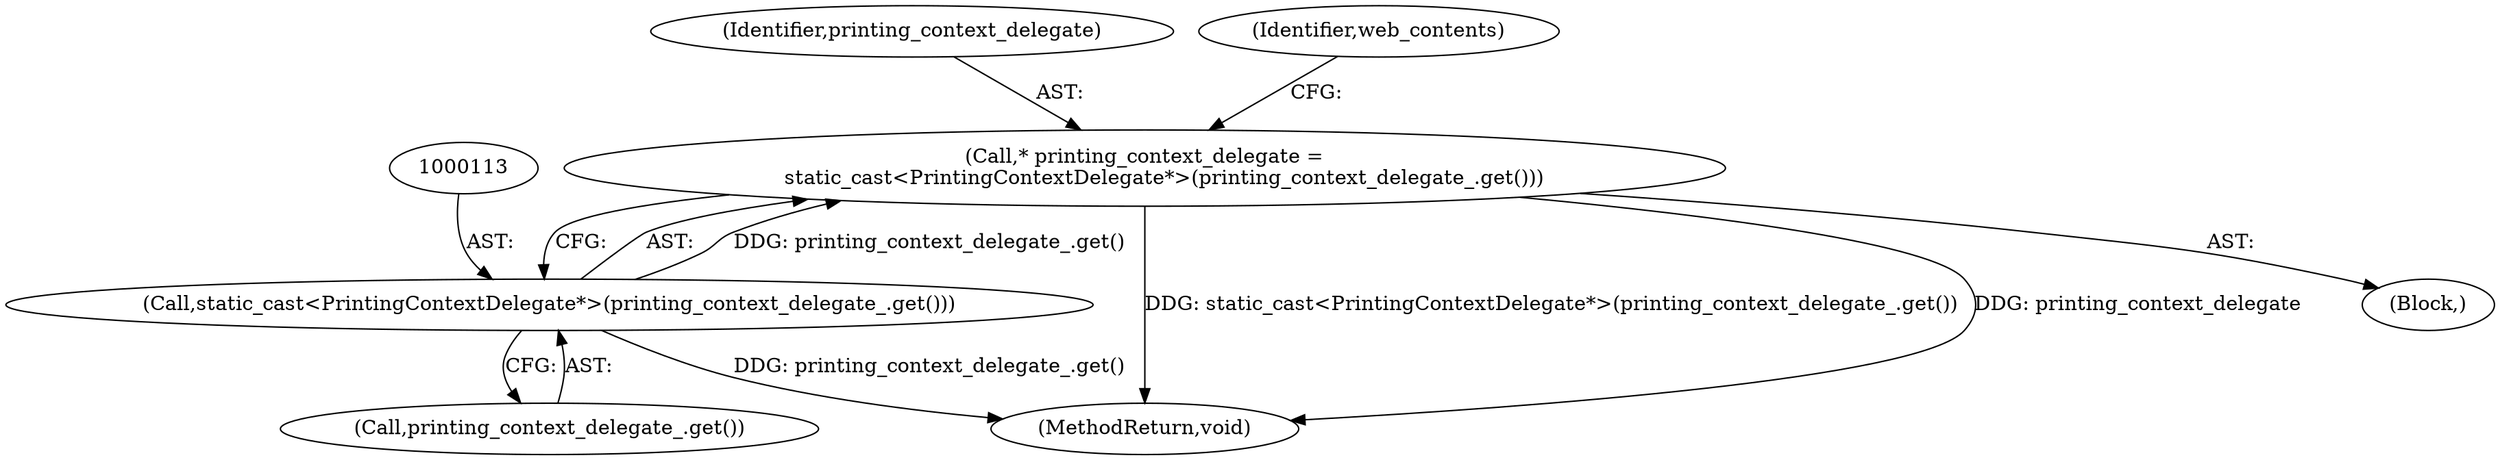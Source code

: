 digraph "0_Chrome_0720b02e4f303ea6b114d4ae9453e3a7ff55f8dc@pointer" {
"1000110" [label="(Call,* printing_context_delegate =\n      static_cast<PrintingContextDelegate*>(printing_context_delegate_.get()))"];
"1000112" [label="(Call,static_cast<PrintingContextDelegate*>(printing_context_delegate_.get()))"];
"1000111" [label="(Identifier,printing_context_delegate)"];
"1000117" [label="(Identifier,web_contents)"];
"1000114" [label="(Call,printing_context_delegate_.get())"];
"1000112" [label="(Call,static_cast<PrintingContextDelegate*>(printing_context_delegate_.get()))"];
"1000110" [label="(Call,* printing_context_delegate =\n      static_cast<PrintingContextDelegate*>(printing_context_delegate_.get()))"];
"1000150" [label="(MethodReturn,void)"];
"1000106" [label="(Block,)"];
"1000110" -> "1000106"  [label="AST: "];
"1000110" -> "1000112"  [label="CFG: "];
"1000111" -> "1000110"  [label="AST: "];
"1000112" -> "1000110"  [label="AST: "];
"1000117" -> "1000110"  [label="CFG: "];
"1000110" -> "1000150"  [label="DDG: static_cast<PrintingContextDelegate*>(printing_context_delegate_.get())"];
"1000110" -> "1000150"  [label="DDG: printing_context_delegate"];
"1000112" -> "1000110"  [label="DDG: printing_context_delegate_.get()"];
"1000112" -> "1000114"  [label="CFG: "];
"1000113" -> "1000112"  [label="AST: "];
"1000114" -> "1000112"  [label="AST: "];
"1000112" -> "1000150"  [label="DDG: printing_context_delegate_.get()"];
}

